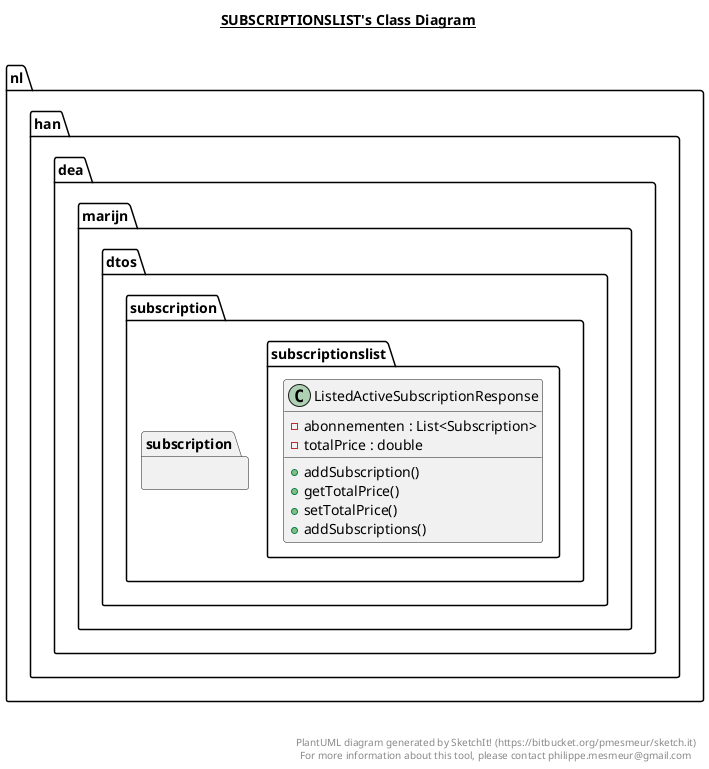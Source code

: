 @startuml

title __SUBSCRIPTIONSLIST's Class Diagram__\n

  package nl.han.dea.marijn.dtos.subscription {
    package nl.han.dea.marijn.dtos.subscription.subscription {
      package nl.han.dea.marijn.dtos.subscription.subscriptionslist {
        class ListedActiveSubscriptionResponse {
            - abonnementen : List<Subscription>
            - totalPrice : double
            + addSubscription()
            + getTotalPrice()
            + setTotalPrice()
            + addSubscriptions()
        }
      }
    }
  }
  



right footer


PlantUML diagram generated by SketchIt! (https://bitbucket.org/pmesmeur/sketch.it)
For more information about this tool, please contact philippe.mesmeur@gmail.com
endfooter

@enduml
